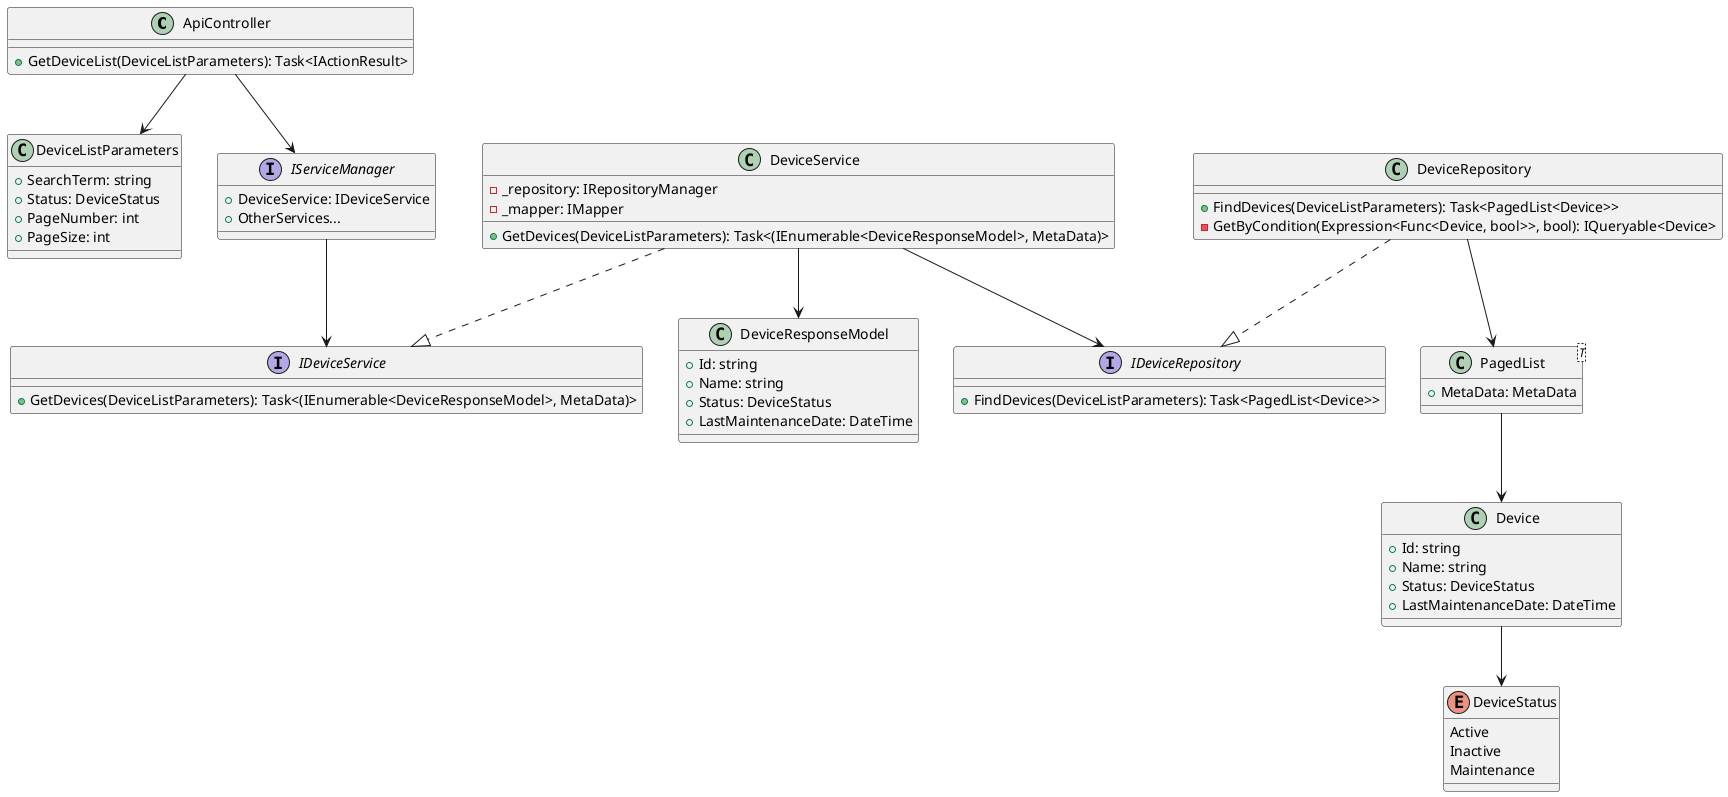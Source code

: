@startuml
class ApiController {
  +GetDeviceList(DeviceListParameters): Task<IActionResult>
}

class DeviceListParameters {
  +SearchTerm: string
  +Status: DeviceStatus
  +PageNumber: int
  +PageSize: int
}

enum DeviceStatus {
  Active
  Inactive
  Maintenance
}

interface IServiceManager {
  +DeviceService: IDeviceService
  +OtherServices...
}

interface IDeviceService {
  +GetDevices(DeviceListParameters): Task<(IEnumerable<DeviceResponseModel>, MetaData)>
}

class DeviceService {
  -_repository: IRepositoryManager
  -_mapper: IMapper
  +GetDevices(DeviceListParameters): Task<(IEnumerable<DeviceResponseModel>, MetaData)>
}

interface IDeviceRepository {
  +FindDevices(DeviceListParameters): Task<PagedList<Device>>
}

class DeviceRepository {
  +FindDevices(DeviceListParameters): Task<PagedList<Device>>
  -GetByCondition(Expression<Func<Device, bool>>, bool): IQueryable<Device>
}

class PagedList<T> {
  +MetaData: MetaData
}

class Device {
  +Id: string
  +Name: string
  +Status: DeviceStatus
  +LastMaintenanceDate: DateTime
}

class DeviceResponseModel {
  +Id: string
  +Name: string
  +Status: DeviceStatus
  +LastMaintenanceDate: DateTime
}

ApiController --> IServiceManager
IServiceManager --> IDeviceService
DeviceService ..|> IDeviceService
DeviceService --> IDeviceRepository
DeviceRepository ..|> IDeviceRepository
DeviceRepository --> PagedList
PagedList --> Device
DeviceService --> DeviceResponseModel
ApiController --> DeviceListParameters
Device --> DeviceStatus
@enduml